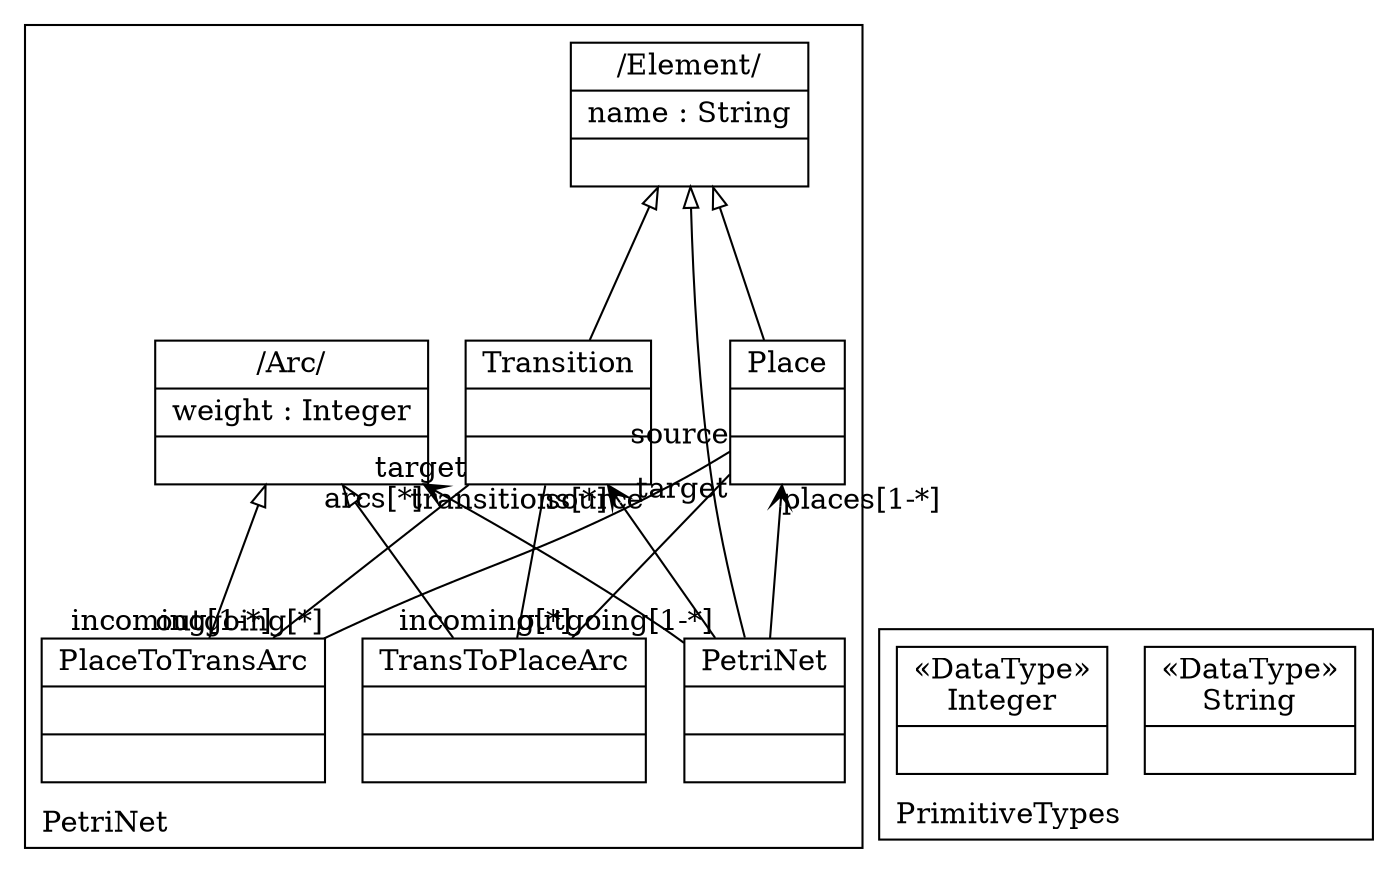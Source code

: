 digraph "KM3 Model in DOT" {
graph[rankdir=BT,labeljust=l,labelloc=t,nodeSep=0.75,compound=true];
 subgraph "cluster_PetriNet"{
labelloc=t
color=black
label=PetriNet
 node[shape=record];
Element[label="{/Element/|name : String| }"]
;
 node[shape=record];
PetriNet[label="{PetriNet| | }"]
 PetriNet->Place[arrowhead=vee,arrowtail=diamond,headlabel="places[1-*]",group=Place,minlen=2,constraint=true,]
 PetriNet->Transition[arrowhead=vee,arrowtail=diamond,headlabel="transitions[*]",group=Transition,minlen=2,constraint=true,]
 PetriNet->Arc[arrowhead=vee,arrowtail=diamond,headlabel="arcs[*]",group=Arc,minlen=2,constraint=true,]
 PetriNet->Element[arrowhead=onormal,group=Element,minlen=2,constraint=true,]
;
 node[shape=record];
Place[label="{Place| | }"]
 Place->TransToPlaceArc[arrowhead=none,arrowtail=none,headlabel="incoming[*]",taillabel="target",group=TransToPlaceArc,minlen=2,constraint=false,]
 Place->PlaceToTransArc[arrowhead=none,arrowtail=none,headlabel="outgoing[*]",taillabel="source",group=PlaceToTransArc,minlen=2,constraint=false,]
 Place->Element[arrowhead=onormal,group=Element,minlen=2,constraint=true,]
;
 node[shape=record];
Transition[label="{Transition| | }"]
 Transition->PlaceToTransArc[arrowhead=none,arrowtail=none,headlabel="incoming[1-*]",taillabel="target",group=PlaceToTransArc,minlen=2,constraint=false,]
 Transition->TransToPlaceArc[arrowhead=none,arrowtail=none,headlabel="outgoing[1-*]",taillabel="source",group=TransToPlaceArc,minlen=2,constraint=false,]
 Transition->Element[arrowhead=onormal,group=Element,minlen=2,constraint=true,]
;
 node[shape=record];
Arc[label="{/Arc/|weight : Integer| }"]
;
 node[shape=record];
PlaceToTransArc[label="{PlaceToTransArc| | }"]
 PlaceToTransArc->Arc[arrowhead=onormal,group=Arc,minlen=2,constraint=true,]
;
 node[shape=record];
TransToPlaceArc[label="{TransToPlaceArc| | }"]
 TransToPlaceArc->Arc[arrowhead=onormal,group=Arc,minlen=2,constraint=true,]
;

} subgraph "cluster_PrimitiveTypes"{
labelloc=t
color=black
label=PrimitiveTypes
 node[shape=record];
String[label="{&#171;DataType&#187;\nString|}"]
;
 node[shape=record];
Integer[label="{&#171;DataType&#187;\nInteger|}"]
;

}
}